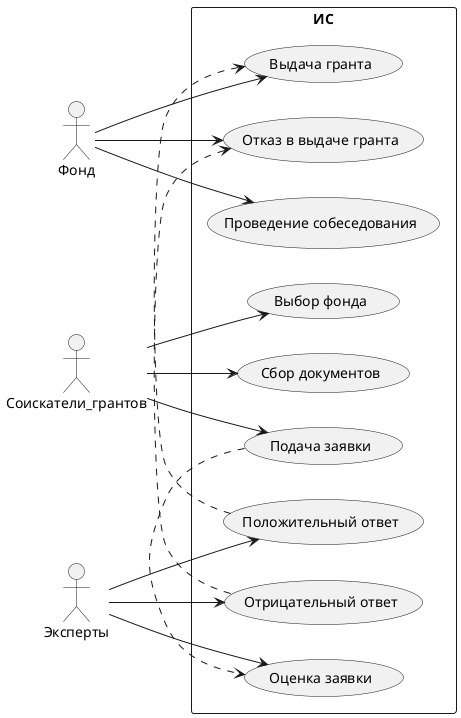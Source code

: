 @startuml UseCaseDiagram
left to right direction
skinparam packageStyle rect
actor Фонд
actor Соискатели_грантов
actor Эксперты
rectangle ИС {
  Соискатели_грантов --> (Выбор фонда)
  Соискатели_грантов --> (Сбор документов)
  Соискатели_грантов --> (Подача заявки)

  Фонд --> (Выдача гранта)
  Фонд --> (Проведение собеседования)
  Фонд --> (Отказ в выдаче гранта)

  Эксперты --> (Оценка заявки)
  Эксперты --> (Положительный ответ)
  Эксперты --> (Отрицательный ответ)


  (Положительный ответ) .> (Выдача гранта)
  (Отрицательный ответ) .> (Отказ в выдаче гранта)
  (Подача заявки) .> (Оценка заявки)
}
@endum

@startuml ClassDiagram
class Выбор_фонда{
 +код фонда
 +описание
 +наименование фонда
}
class Экспертиза{
 +код экспертизы
 +время(дата/время)
 +описание(текст)
 +код эксперта(число)
 +результат экспертизы
}
class подача_заявки{
 +код соискателя
 +время(дата/время)
 +описание(текст)
 +ФИО
 +логин
 +бизнес-план
}

class соискатели_грантов{
+ФИО
+логин
+код соискателя
+паспорт
+бизнес-план
}
class эксперты{
+код пользователя
+ФИО
+логин
+пароль
+роль
}
class выдача_гранта{
+результат экспертизы
+код фонда
+код соискателя
+сумма гранта
}

Выбор_фонда <.. соискатели_грантов
подача_заявки <.. соискатели_грантов
эксперты <.. подача_заявки
Экспертиза <.. эксперты
выдача_гранта <.. Экспертиза
@enduml

@startuml SequenceDiagram
participant Подача_заявки_на_грант as Foo
actor       Соискатели    as Foo1
actor       Фонд    as Foo6
actor       Эксперт    as Foo7
participant    Подача_заявки    as Foo2
participant    Оценка_заявки     as Foo3
participant    Результаты_экспертизы      as Foo4
participant    Выдача_гранта   as Foo5

Foo1 -> Foo6 : Выбор фонда
Foo1 -> Foo2 : Сбор документов и подача заявки
Foo2 -> Foo3 : На экспертизу
Foo6 -> Foo5 : Принятие решения о финансировании
Foo4 -> Foo6 : Ознакомление с результатами экспертизы
Foo7 -> Foo3 : Проведение экспертизы
Foo7 -> Foo4 : Итоги экспертизы
Foo5 -> Foo1 : Выдача_гранта
@enduml
